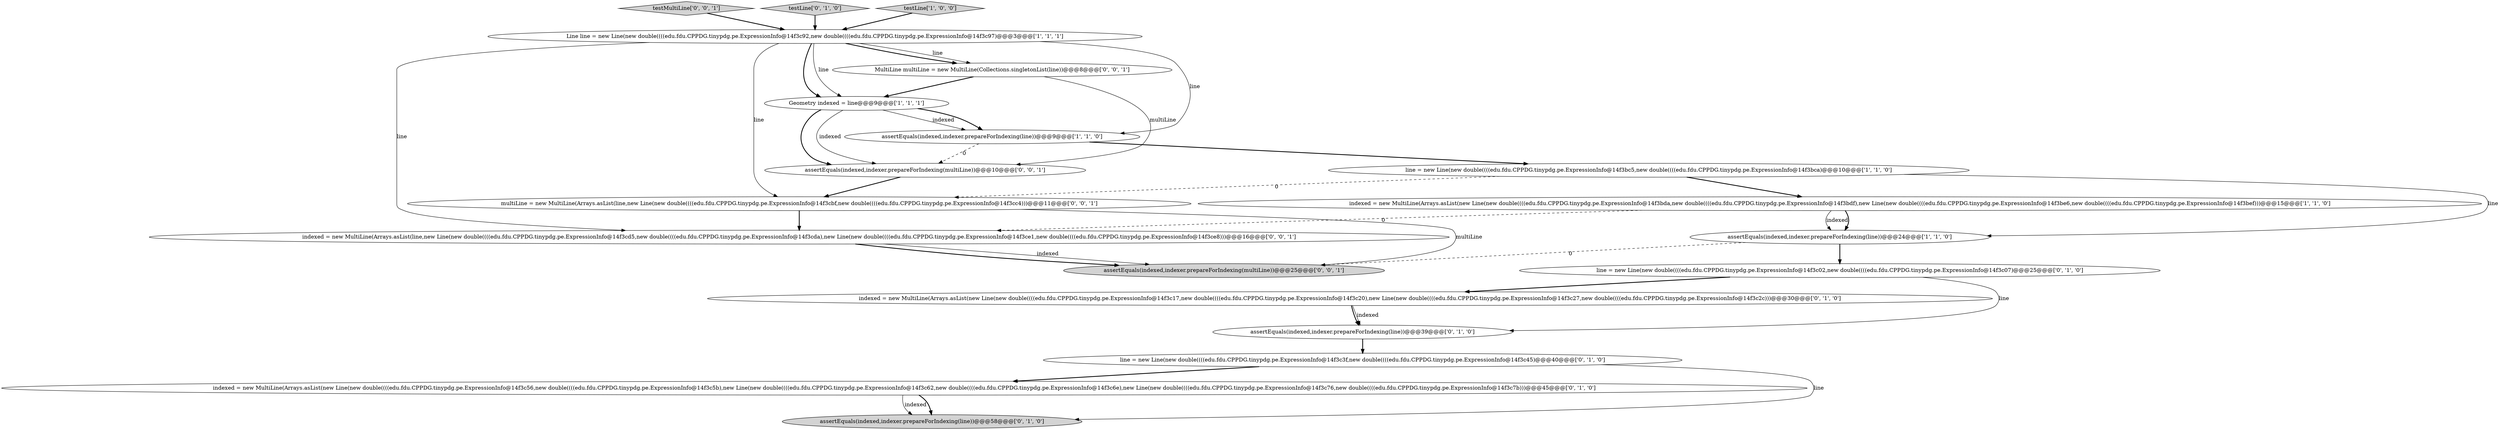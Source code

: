digraph {
14 [style = filled, label = "testMultiLine['0', '0', '1']", fillcolor = lightgray, shape = diamond image = "AAA0AAABBB3BBB"];
5 [style = filled, label = "Line line = new Line(new double((((edu.fdu.CPPDG.tinypdg.pe.ExpressionInfo@14f3c92,new double((((edu.fdu.CPPDG.tinypdg.pe.ExpressionInfo@14f3c97)@@@3@@@['1', '1', '1']", fillcolor = white, shape = ellipse image = "AAA0AAABBB1BBB"];
8 [style = filled, label = "line = new Line(new double((((edu.fdu.CPPDG.tinypdg.pe.ExpressionInfo@14f3c02,new double((((edu.fdu.CPPDG.tinypdg.pe.ExpressionInfo@14f3c07)@@@25@@@['0', '1', '0']", fillcolor = white, shape = ellipse image = "AAA1AAABBB2BBB"];
3 [style = filled, label = "indexed = new MultiLine(Arrays.asList(new Line(new double((((edu.fdu.CPPDG.tinypdg.pe.ExpressionInfo@14f3bda,new double((((edu.fdu.CPPDG.tinypdg.pe.ExpressionInfo@14f3bdf),new Line(new double((((edu.fdu.CPPDG.tinypdg.pe.ExpressionInfo@14f3be6,new double((((edu.fdu.CPPDG.tinypdg.pe.ExpressionInfo@14f3bef)))@@@15@@@['1', '1', '0']", fillcolor = white, shape = ellipse image = "AAA0AAABBB1BBB"];
12 [style = filled, label = "line = new Line(new double((((edu.fdu.CPPDG.tinypdg.pe.ExpressionInfo@14f3c3f,new double((((edu.fdu.CPPDG.tinypdg.pe.ExpressionInfo@14f3c45)@@@40@@@['0', '1', '0']", fillcolor = white, shape = ellipse image = "AAA1AAABBB2BBB"];
7 [style = filled, label = "indexed = new MultiLine(Arrays.asList(new Line(new double((((edu.fdu.CPPDG.tinypdg.pe.ExpressionInfo@14f3c17,new double((((edu.fdu.CPPDG.tinypdg.pe.ExpressionInfo@14f3c20),new Line(new double((((edu.fdu.CPPDG.tinypdg.pe.ExpressionInfo@14f3c27,new double((((edu.fdu.CPPDG.tinypdg.pe.ExpressionInfo@14f3c2c)))@@@30@@@['0', '1', '0']", fillcolor = white, shape = ellipse image = "AAA1AAABBB2BBB"];
17 [style = filled, label = "assertEquals(indexed,indexer.prepareForIndexing(multiLine))@@@25@@@['0', '0', '1']", fillcolor = lightgray, shape = ellipse image = "AAA0AAABBB3BBB"];
10 [style = filled, label = "indexed = new MultiLine(Arrays.asList(new Line(new double((((edu.fdu.CPPDG.tinypdg.pe.ExpressionInfo@14f3c56,new double((((edu.fdu.CPPDG.tinypdg.pe.ExpressionInfo@14f3c5b),new Line(new double((((edu.fdu.CPPDG.tinypdg.pe.ExpressionInfo@14f3c62,new double((((edu.fdu.CPPDG.tinypdg.pe.ExpressionInfo@14f3c6e),new Line(new double((((edu.fdu.CPPDG.tinypdg.pe.ExpressionInfo@14f3c76,new double((((edu.fdu.CPPDG.tinypdg.pe.ExpressionInfo@14f3c7b)))@@@45@@@['0', '1', '0']", fillcolor = white, shape = ellipse image = "AAA1AAABBB2BBB"];
13 [style = filled, label = "assertEquals(indexed,indexer.prepareForIndexing(line))@@@58@@@['0', '1', '0']", fillcolor = lightgray, shape = ellipse image = "AAA1AAABBB2BBB"];
16 [style = filled, label = "indexed = new MultiLine(Arrays.asList(line,new Line(new double((((edu.fdu.CPPDG.tinypdg.pe.ExpressionInfo@14f3cd5,new double((((edu.fdu.CPPDG.tinypdg.pe.ExpressionInfo@14f3cda),new Line(new double((((edu.fdu.CPPDG.tinypdg.pe.ExpressionInfo@14f3ce1,new double((((edu.fdu.CPPDG.tinypdg.pe.ExpressionInfo@14f3ce8)))@@@16@@@['0', '0', '1']", fillcolor = white, shape = ellipse image = "AAA0AAABBB3BBB"];
19 [style = filled, label = "multiLine = new MultiLine(Arrays.asList(line,new Line(new double((((edu.fdu.CPPDG.tinypdg.pe.ExpressionInfo@14f3cbf,new double((((edu.fdu.CPPDG.tinypdg.pe.ExpressionInfo@14f3cc4)))@@@11@@@['0', '0', '1']", fillcolor = white, shape = ellipse image = "AAA0AAABBB3BBB"];
11 [style = filled, label = "testLine['0', '1', '0']", fillcolor = lightgray, shape = diamond image = "AAA0AAABBB2BBB"];
1 [style = filled, label = "Geometry indexed = line@@@9@@@['1', '1', '1']", fillcolor = white, shape = ellipse image = "AAA0AAABBB1BBB"];
6 [style = filled, label = "testLine['1', '0', '0']", fillcolor = lightgray, shape = diamond image = "AAA0AAABBB1BBB"];
0 [style = filled, label = "assertEquals(indexed,indexer.prepareForIndexing(line))@@@24@@@['1', '1', '0']", fillcolor = white, shape = ellipse image = "AAA0AAABBB1BBB"];
15 [style = filled, label = "assertEquals(indexed,indexer.prepareForIndexing(multiLine))@@@10@@@['0', '0', '1']", fillcolor = white, shape = ellipse image = "AAA0AAABBB3BBB"];
2 [style = filled, label = "line = new Line(new double((((edu.fdu.CPPDG.tinypdg.pe.ExpressionInfo@14f3bc5,new double((((edu.fdu.CPPDG.tinypdg.pe.ExpressionInfo@14f3bca)@@@10@@@['1', '1', '0']", fillcolor = white, shape = ellipse image = "AAA0AAABBB1BBB"];
9 [style = filled, label = "assertEquals(indexed,indexer.prepareForIndexing(line))@@@39@@@['0', '1', '0']", fillcolor = white, shape = ellipse image = "AAA1AAABBB2BBB"];
18 [style = filled, label = "MultiLine multiLine = new MultiLine(Collections.singletonList(line))@@@8@@@['0', '0', '1']", fillcolor = white, shape = ellipse image = "AAA0AAABBB3BBB"];
4 [style = filled, label = "assertEquals(indexed,indexer.prepareForIndexing(line))@@@9@@@['1', '1', '0']", fillcolor = white, shape = ellipse image = "AAA0AAABBB1BBB"];
14->5 [style = bold, label=""];
3->0 [style = solid, label="indexed"];
18->15 [style = solid, label="multiLine"];
12->13 [style = solid, label="line"];
8->9 [style = solid, label="line"];
5->4 [style = solid, label="line"];
3->16 [style = dashed, label="0"];
7->9 [style = bold, label=""];
5->1 [style = bold, label=""];
4->15 [style = dashed, label="0"];
15->19 [style = bold, label=""];
0->8 [style = bold, label=""];
4->2 [style = bold, label=""];
2->3 [style = bold, label=""];
16->17 [style = solid, label="indexed"];
19->16 [style = bold, label=""];
7->9 [style = solid, label="indexed"];
10->13 [style = solid, label="indexed"];
12->10 [style = bold, label=""];
2->19 [style = dashed, label="0"];
1->4 [style = solid, label="indexed"];
10->13 [style = bold, label=""];
3->0 [style = bold, label=""];
5->16 [style = solid, label="line"];
0->17 [style = dashed, label="0"];
5->19 [style = solid, label="line"];
6->5 [style = bold, label=""];
1->4 [style = bold, label=""];
5->18 [style = bold, label=""];
1->15 [style = bold, label=""];
1->15 [style = solid, label="indexed"];
8->7 [style = bold, label=""];
2->0 [style = solid, label="line"];
18->1 [style = bold, label=""];
16->17 [style = bold, label=""];
5->1 [style = solid, label="line"];
5->18 [style = solid, label="line"];
19->17 [style = solid, label="multiLine"];
11->5 [style = bold, label=""];
9->12 [style = bold, label=""];
}
